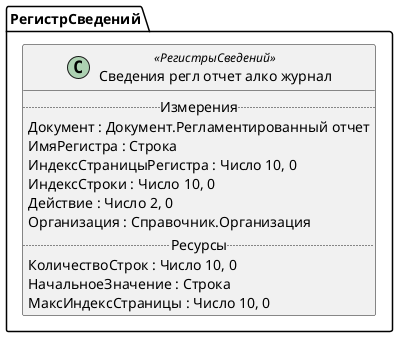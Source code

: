 ﻿@startuml СведенияРеглОтчетАлкоЖурнал
'!include templates.wsd
'..\include templates.wsd
class РегистрСведений.СведенияРеглОтчетАлкоЖурнал as "Сведения регл отчет алко журнал" <<РегистрыСведений>>
{
..Измерения..
Документ : Документ.Регламентированный отчет
ИмяРегистра : Строка
ИндексСтраницыРегистра : Число 10, 0
ИндексСтроки : Число 10, 0
Действие : Число 2, 0
Организация : Справочник.Организация
..Ресурсы..
КоличествоСтрок : Число 10, 0
НачальноеЗначение : Строка
МаксИндексСтраницы : Число 10, 0
}
@enduml
